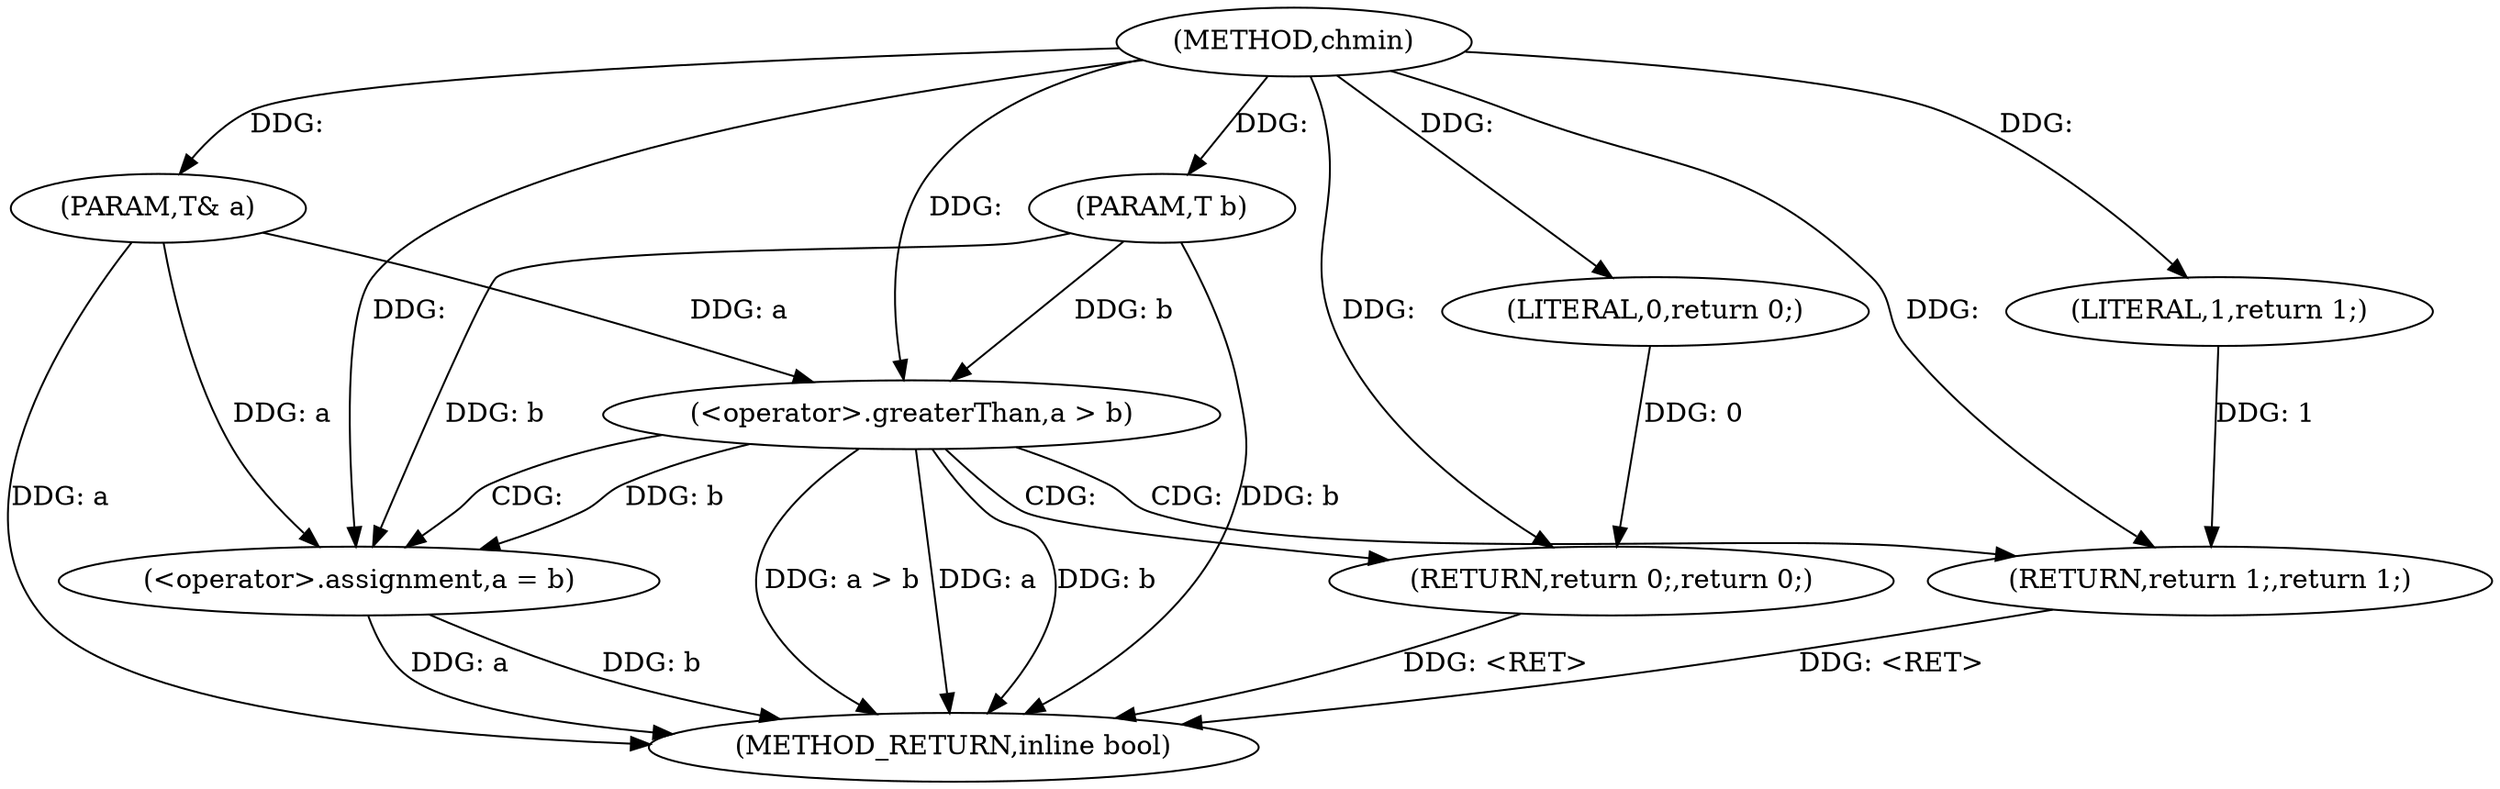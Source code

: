 digraph "chmin" {  
"1001364" [label = "(METHOD,chmin)" ]
"1001380" [label = "(METHOD_RETURN,inline bool)" ]
"1001365" [label = "(PARAM,T& a)" ]
"1001366" [label = "(PARAM,T b)" ]
"1001378" [label = "(RETURN,return 0;,return 0;)" ]
"1001369" [label = "(<operator>.greaterThan,a > b)" ]
"1001379" [label = "(LITERAL,0,return 0;)" ]
"1001373" [label = "(<operator>.assignment,a = b)" ]
"1001376" [label = "(RETURN,return 1;,return 1;)" ]
"1001377" [label = "(LITERAL,1,return 1;)" ]
  "1001378" -> "1001380"  [ label = "DDG: <RET>"] 
  "1001365" -> "1001380"  [ label = "DDG: a"] 
  "1001366" -> "1001380"  [ label = "DDG: b"] 
  "1001369" -> "1001380"  [ label = "DDG: a"] 
  "1001369" -> "1001380"  [ label = "DDG: b"] 
  "1001369" -> "1001380"  [ label = "DDG: a > b"] 
  "1001373" -> "1001380"  [ label = "DDG: a"] 
  "1001373" -> "1001380"  [ label = "DDG: b"] 
  "1001376" -> "1001380"  [ label = "DDG: <RET>"] 
  "1001364" -> "1001365"  [ label = "DDG: "] 
  "1001364" -> "1001366"  [ label = "DDG: "] 
  "1001379" -> "1001378"  [ label = "DDG: 0"] 
  "1001364" -> "1001378"  [ label = "DDG: "] 
  "1001364" -> "1001379"  [ label = "DDG: "] 
  "1001365" -> "1001369"  [ label = "DDG: a"] 
  "1001364" -> "1001369"  [ label = "DDG: "] 
  "1001366" -> "1001369"  [ label = "DDG: b"] 
  "1001369" -> "1001373"  [ label = "DDG: b"] 
  "1001366" -> "1001373"  [ label = "DDG: b"] 
  "1001364" -> "1001373"  [ label = "DDG: "] 
  "1001377" -> "1001376"  [ label = "DDG: 1"] 
  "1001364" -> "1001376"  [ label = "DDG: "] 
  "1001365" -> "1001373"  [ label = "DDG: a"] 
  "1001364" -> "1001377"  [ label = "DDG: "] 
  "1001369" -> "1001376"  [ label = "CDG: "] 
  "1001369" -> "1001373"  [ label = "CDG: "] 
  "1001369" -> "1001378"  [ label = "CDG: "] 
}
